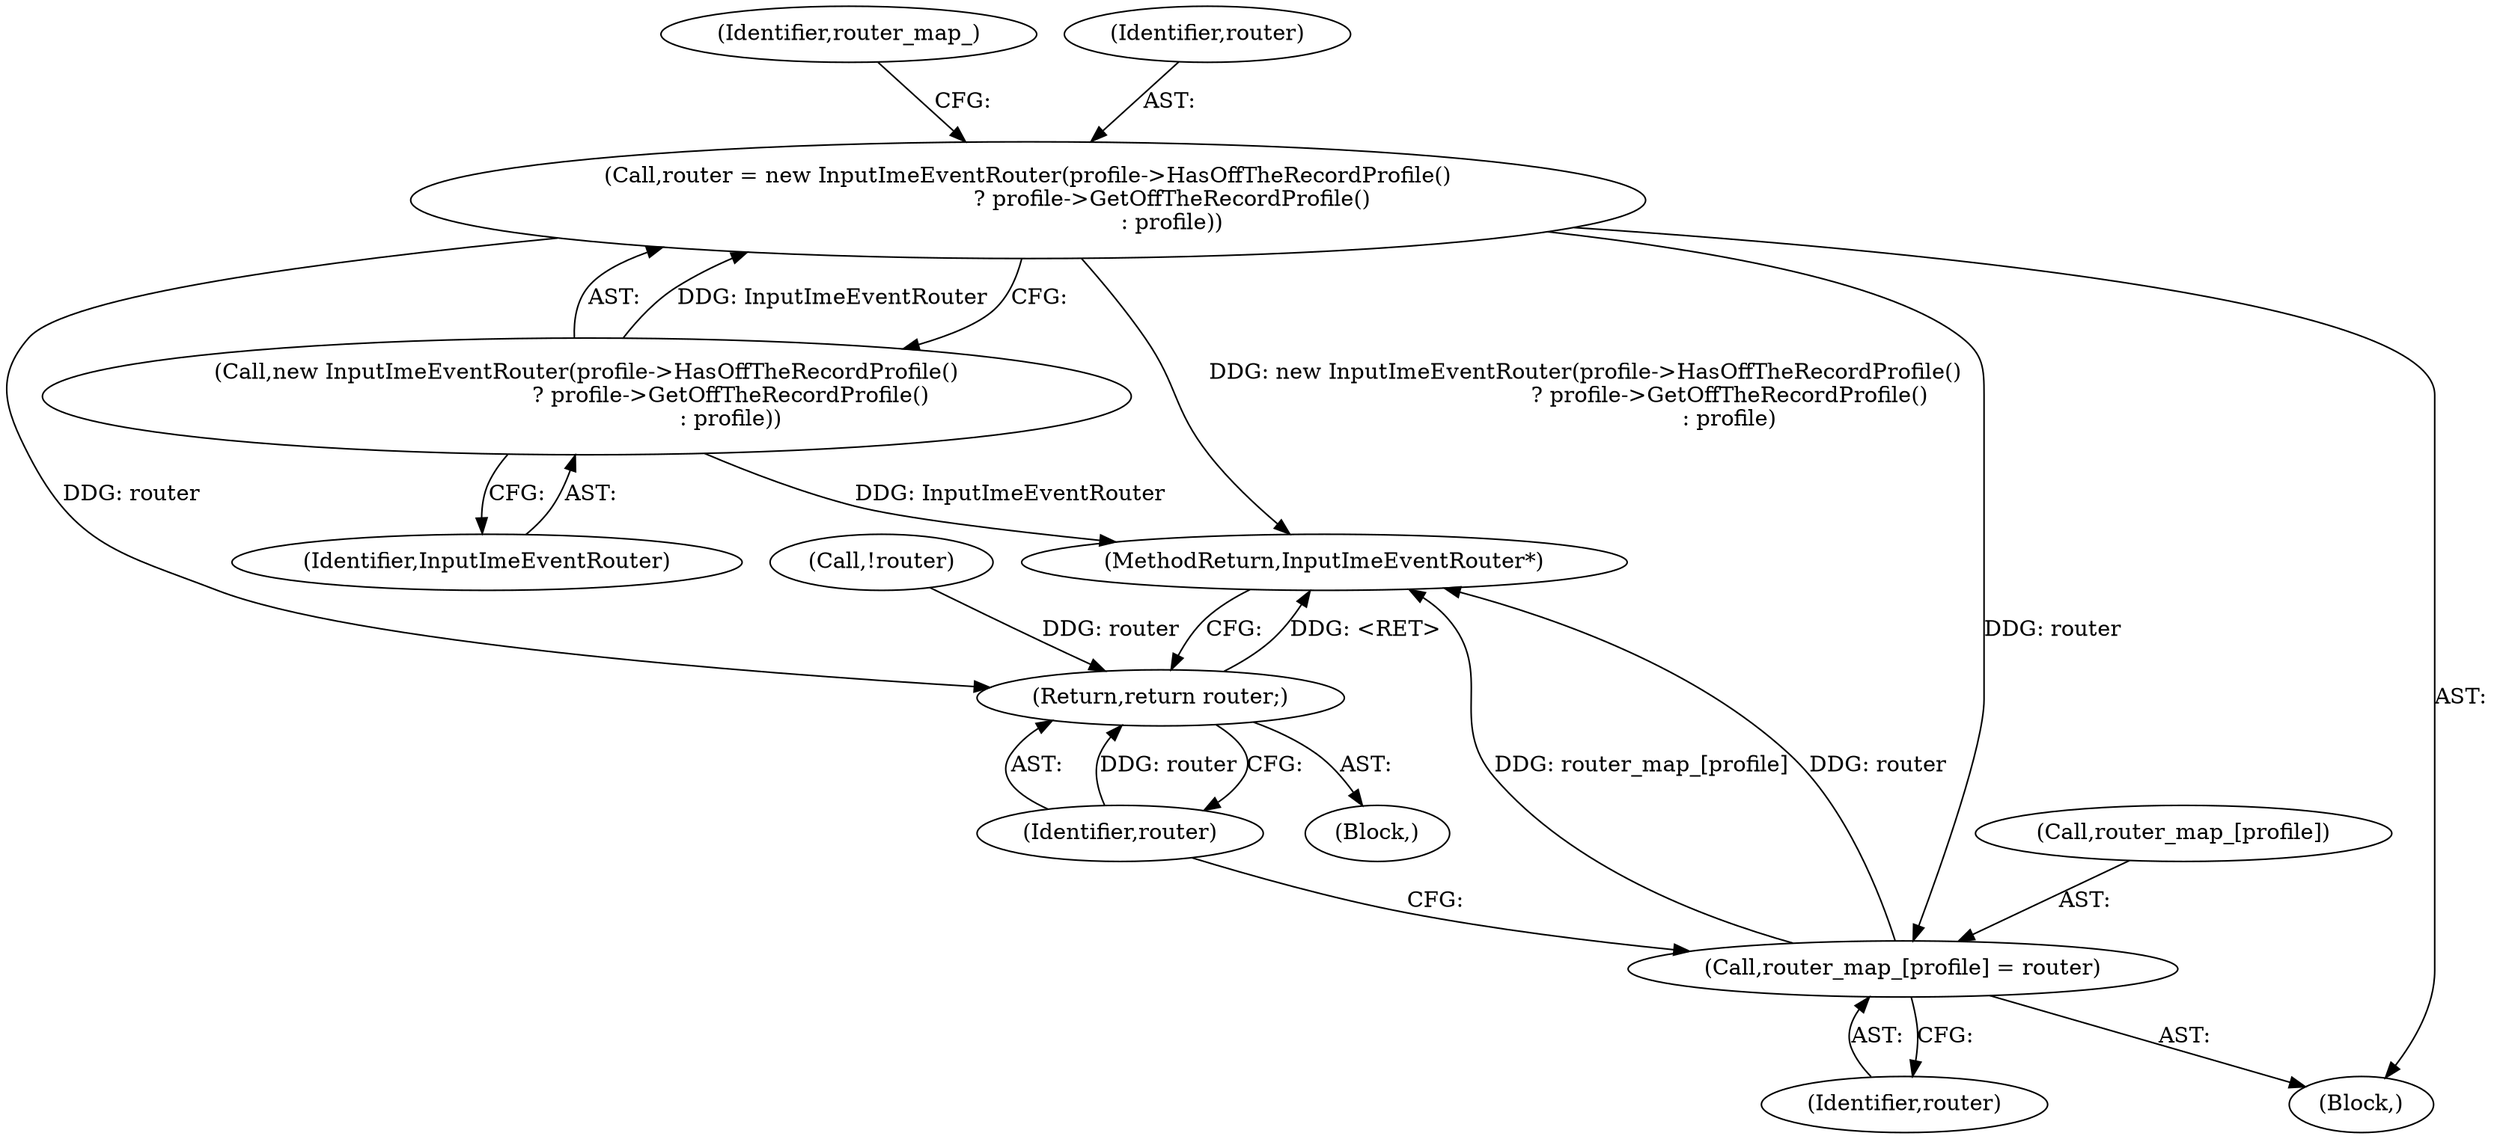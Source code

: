 digraph "0_Chrome_2f0b419df243400f954e11b649f4862a1e0ff367_0@pointer" {
"1000127" [label="(Call,router = new InputImeEventRouter(profile->HasOffTheRecordProfile()\n                                         ? profile->GetOffTheRecordProfile()\n                                         : profile))"];
"1000129" [label="(Call,new InputImeEventRouter(profile->HasOffTheRecordProfile()\n                                         ? profile->GetOffTheRecordProfile()\n                                         : profile))"];
"1000131" [label="(Call,router_map_[profile] = router)"];
"1000136" [label="(Return,return router;)"];
"1000130" [label="(Identifier,InputImeEventRouter)"];
"1000133" [label="(Identifier,router_map_)"];
"1000132" [label="(Call,router_map_[profile])"];
"1000124" [label="(Call,!router)"];
"1000136" [label="(Return,return router;)"];
"1000108" [label="(Block,)"];
"1000135" [label="(Identifier,router)"];
"1000128" [label="(Identifier,router)"];
"1000137" [label="(Identifier,router)"];
"1000131" [label="(Call,router_map_[profile] = router)"];
"1000129" [label="(Call,new InputImeEventRouter(profile->HasOffTheRecordProfile()\n                                         ? profile->GetOffTheRecordProfile()\n                                         : profile))"];
"1000138" [label="(MethodReturn,InputImeEventRouter*)"];
"1000127" [label="(Call,router = new InputImeEventRouter(profile->HasOffTheRecordProfile()\n                                         ? profile->GetOffTheRecordProfile()\n                                         : profile))"];
"1000126" [label="(Block,)"];
"1000127" -> "1000126"  [label="AST: "];
"1000127" -> "1000129"  [label="CFG: "];
"1000128" -> "1000127"  [label="AST: "];
"1000129" -> "1000127"  [label="AST: "];
"1000133" -> "1000127"  [label="CFG: "];
"1000127" -> "1000138"  [label="DDG: new InputImeEventRouter(profile->HasOffTheRecordProfile()\n                                         ? profile->GetOffTheRecordProfile()\n                                         : profile)"];
"1000129" -> "1000127"  [label="DDG: InputImeEventRouter"];
"1000127" -> "1000131"  [label="DDG: router"];
"1000127" -> "1000136"  [label="DDG: router"];
"1000129" -> "1000130"  [label="CFG: "];
"1000130" -> "1000129"  [label="AST: "];
"1000129" -> "1000138"  [label="DDG: InputImeEventRouter"];
"1000131" -> "1000126"  [label="AST: "];
"1000131" -> "1000135"  [label="CFG: "];
"1000132" -> "1000131"  [label="AST: "];
"1000135" -> "1000131"  [label="AST: "];
"1000137" -> "1000131"  [label="CFG: "];
"1000131" -> "1000138"  [label="DDG: router_map_[profile]"];
"1000131" -> "1000138"  [label="DDG: router"];
"1000136" -> "1000108"  [label="AST: "];
"1000136" -> "1000137"  [label="CFG: "];
"1000137" -> "1000136"  [label="AST: "];
"1000138" -> "1000136"  [label="CFG: "];
"1000136" -> "1000138"  [label="DDG: <RET>"];
"1000137" -> "1000136"  [label="DDG: router"];
"1000124" -> "1000136"  [label="DDG: router"];
}
